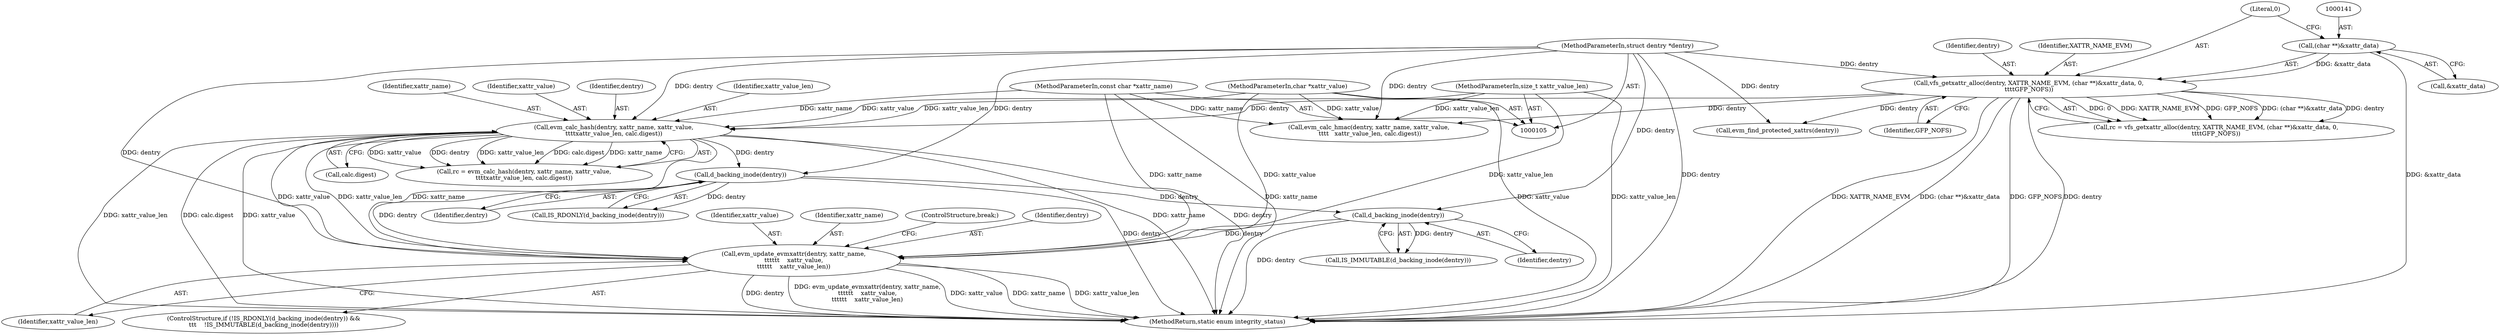 digraph "0_linux_613317bd212c585c20796c10afe5daaa95d4b0a1@API" {
"1000275" [label="(Call,evm_update_evmxattr(dentry, xattr_name,\n\t\t\t\t\t\t    xattr_value,\n\t\t\t\t\t\t    xattr_value_len))"];
"1000273" [label="(Call,d_backing_inode(dentry))"];
"1000269" [label="(Call,d_backing_inode(dentry))"];
"1000235" [label="(Call,evm_calc_hash(dentry, xattr_name, xattr_value,\n\t\t\t\txattr_value_len, calc.digest))"];
"1000137" [label="(Call,vfs_getxattr_alloc(dentry, XATTR_NAME_EVM, (char **)&xattr_data, 0,\n\t\t\t\tGFP_NOFS))"];
"1000106" [label="(MethodParameterIn,struct dentry *dentry)"];
"1000140" [label="(Call,(char **)&xattr_data)"];
"1000107" [label="(MethodParameterIn,const char *xattr_name)"];
"1000108" [label="(MethodParameterIn,char *xattr_value)"];
"1000109" [label="(MethodParameterIn,size_t xattr_value_len)"];
"1000278" [label="(Identifier,xattr_value)"];
"1000279" [label="(Identifier,xattr_value_len)"];
"1000139" [label="(Identifier,XATTR_NAME_EVM)"];
"1000273" [label="(Call,d_backing_inode(dentry))"];
"1000137" [label="(Call,vfs_getxattr_alloc(dentry, XATTR_NAME_EVM, (char **)&xattr_data, 0,\n\t\t\t\tGFP_NOFS))"];
"1000270" [label="(Identifier,dentry)"];
"1000277" [label="(Identifier,xattr_name)"];
"1000109" [label="(MethodParameterIn,size_t xattr_value_len)"];
"1000140" [label="(Call,(char **)&xattr_data)"];
"1000142" [label="(Call,&xattr_data)"];
"1000138" [label="(Identifier,dentry)"];
"1000108" [label="(MethodParameterIn,char *xattr_value)"];
"1000135" [label="(Call,rc = vfs_getxattr_alloc(dentry, XATTR_NAME_EVM, (char **)&xattr_data, 0,\n\t\t\t\tGFP_NOFS))"];
"1000237" [label="(Identifier,xattr_name)"];
"1000240" [label="(Call,calc.digest)"];
"1000107" [label="(MethodParameterIn,const char *xattr_name)"];
"1000162" [label="(Call,evm_find_protected_xattrs(dentry))"];
"1000265" [label="(ControlStructure,if (!IS_RDONLY(d_backing_inode(dentry)) &&\n\t\t\t    !IS_IMMUTABLE(d_backing_inode(dentry))))"];
"1000235" [label="(Call,evm_calc_hash(dentry, xattr_name, xattr_value,\n\t\t\t\txattr_value_len, calc.digest))"];
"1000106" [label="(MethodParameterIn,struct dentry *dentry)"];
"1000275" [label="(Call,evm_update_evmxattr(dentry, xattr_name,\n\t\t\t\t\t\t    xattr_value,\n\t\t\t\t\t\t    xattr_value_len))"];
"1000233" [label="(Call,rc = evm_calc_hash(dentry, xattr_name, xattr_value,\n\t\t\t\txattr_value_len, calc.digest))"];
"1000269" [label="(Call,d_backing_inode(dentry))"];
"1000238" [label="(Identifier,xattr_value)"];
"1000272" [label="(Call,IS_IMMUTABLE(d_backing_inode(dentry)))"];
"1000268" [label="(Call,IS_RDONLY(d_backing_inode(dentry)))"];
"1000201" [label="(Call,evm_calc_hmac(dentry, xattr_name, xattr_value,\n \t\t\t\t   xattr_value_len, calc.digest))"];
"1000274" [label="(Identifier,dentry)"];
"1000280" [label="(ControlStructure,break;)"];
"1000276" [label="(Identifier,dentry)"];
"1000145" [label="(Identifier,GFP_NOFS)"];
"1000236" [label="(Identifier,dentry)"];
"1000310" [label="(MethodReturn,static enum integrity_status)"];
"1000239" [label="(Identifier,xattr_value_len)"];
"1000144" [label="(Literal,0)"];
"1000275" -> "1000265"  [label="AST: "];
"1000275" -> "1000279"  [label="CFG: "];
"1000276" -> "1000275"  [label="AST: "];
"1000277" -> "1000275"  [label="AST: "];
"1000278" -> "1000275"  [label="AST: "];
"1000279" -> "1000275"  [label="AST: "];
"1000280" -> "1000275"  [label="CFG: "];
"1000275" -> "1000310"  [label="DDG: dentry"];
"1000275" -> "1000310"  [label="DDG: evm_update_evmxattr(dentry, xattr_name,\n\t\t\t\t\t\t    xattr_value,\n\t\t\t\t\t\t    xattr_value_len)"];
"1000275" -> "1000310"  [label="DDG: xattr_value"];
"1000275" -> "1000310"  [label="DDG: xattr_name"];
"1000275" -> "1000310"  [label="DDG: xattr_value_len"];
"1000273" -> "1000275"  [label="DDG: dentry"];
"1000269" -> "1000275"  [label="DDG: dentry"];
"1000106" -> "1000275"  [label="DDG: dentry"];
"1000235" -> "1000275"  [label="DDG: xattr_name"];
"1000235" -> "1000275"  [label="DDG: xattr_value"];
"1000235" -> "1000275"  [label="DDG: xattr_value_len"];
"1000107" -> "1000275"  [label="DDG: xattr_name"];
"1000108" -> "1000275"  [label="DDG: xattr_value"];
"1000109" -> "1000275"  [label="DDG: xattr_value_len"];
"1000273" -> "1000272"  [label="AST: "];
"1000273" -> "1000274"  [label="CFG: "];
"1000274" -> "1000273"  [label="AST: "];
"1000272" -> "1000273"  [label="CFG: "];
"1000273" -> "1000310"  [label="DDG: dentry"];
"1000273" -> "1000272"  [label="DDG: dentry"];
"1000269" -> "1000273"  [label="DDG: dentry"];
"1000106" -> "1000273"  [label="DDG: dentry"];
"1000269" -> "1000268"  [label="AST: "];
"1000269" -> "1000270"  [label="CFG: "];
"1000270" -> "1000269"  [label="AST: "];
"1000268" -> "1000269"  [label="CFG: "];
"1000269" -> "1000310"  [label="DDG: dentry"];
"1000269" -> "1000268"  [label="DDG: dentry"];
"1000235" -> "1000269"  [label="DDG: dentry"];
"1000106" -> "1000269"  [label="DDG: dentry"];
"1000235" -> "1000233"  [label="AST: "];
"1000235" -> "1000240"  [label="CFG: "];
"1000236" -> "1000235"  [label="AST: "];
"1000237" -> "1000235"  [label="AST: "];
"1000238" -> "1000235"  [label="AST: "];
"1000239" -> "1000235"  [label="AST: "];
"1000240" -> "1000235"  [label="AST: "];
"1000233" -> "1000235"  [label="CFG: "];
"1000235" -> "1000310"  [label="DDG: xattr_name"];
"1000235" -> "1000310"  [label="DDG: dentry"];
"1000235" -> "1000310"  [label="DDG: xattr_value_len"];
"1000235" -> "1000310"  [label="DDG: calc.digest"];
"1000235" -> "1000310"  [label="DDG: xattr_value"];
"1000235" -> "1000233"  [label="DDG: xattr_value"];
"1000235" -> "1000233"  [label="DDG: dentry"];
"1000235" -> "1000233"  [label="DDG: xattr_value_len"];
"1000235" -> "1000233"  [label="DDG: calc.digest"];
"1000235" -> "1000233"  [label="DDG: xattr_name"];
"1000137" -> "1000235"  [label="DDG: dentry"];
"1000106" -> "1000235"  [label="DDG: dentry"];
"1000107" -> "1000235"  [label="DDG: xattr_name"];
"1000108" -> "1000235"  [label="DDG: xattr_value"];
"1000109" -> "1000235"  [label="DDG: xattr_value_len"];
"1000137" -> "1000135"  [label="AST: "];
"1000137" -> "1000145"  [label="CFG: "];
"1000138" -> "1000137"  [label="AST: "];
"1000139" -> "1000137"  [label="AST: "];
"1000140" -> "1000137"  [label="AST: "];
"1000144" -> "1000137"  [label="AST: "];
"1000145" -> "1000137"  [label="AST: "];
"1000135" -> "1000137"  [label="CFG: "];
"1000137" -> "1000310"  [label="DDG: XATTR_NAME_EVM"];
"1000137" -> "1000310"  [label="DDG: (char **)&xattr_data"];
"1000137" -> "1000310"  [label="DDG: GFP_NOFS"];
"1000137" -> "1000310"  [label="DDG: dentry"];
"1000137" -> "1000135"  [label="DDG: 0"];
"1000137" -> "1000135"  [label="DDG: XATTR_NAME_EVM"];
"1000137" -> "1000135"  [label="DDG: GFP_NOFS"];
"1000137" -> "1000135"  [label="DDG: (char **)&xattr_data"];
"1000137" -> "1000135"  [label="DDG: dentry"];
"1000106" -> "1000137"  [label="DDG: dentry"];
"1000140" -> "1000137"  [label="DDG: &xattr_data"];
"1000137" -> "1000162"  [label="DDG: dentry"];
"1000137" -> "1000201"  [label="DDG: dentry"];
"1000106" -> "1000105"  [label="AST: "];
"1000106" -> "1000310"  [label="DDG: dentry"];
"1000106" -> "1000162"  [label="DDG: dentry"];
"1000106" -> "1000201"  [label="DDG: dentry"];
"1000140" -> "1000142"  [label="CFG: "];
"1000141" -> "1000140"  [label="AST: "];
"1000142" -> "1000140"  [label="AST: "];
"1000144" -> "1000140"  [label="CFG: "];
"1000140" -> "1000310"  [label="DDG: &xattr_data"];
"1000107" -> "1000105"  [label="AST: "];
"1000107" -> "1000310"  [label="DDG: xattr_name"];
"1000107" -> "1000201"  [label="DDG: xattr_name"];
"1000108" -> "1000105"  [label="AST: "];
"1000108" -> "1000310"  [label="DDG: xattr_value"];
"1000108" -> "1000201"  [label="DDG: xattr_value"];
"1000109" -> "1000105"  [label="AST: "];
"1000109" -> "1000310"  [label="DDG: xattr_value_len"];
"1000109" -> "1000201"  [label="DDG: xattr_value_len"];
}
